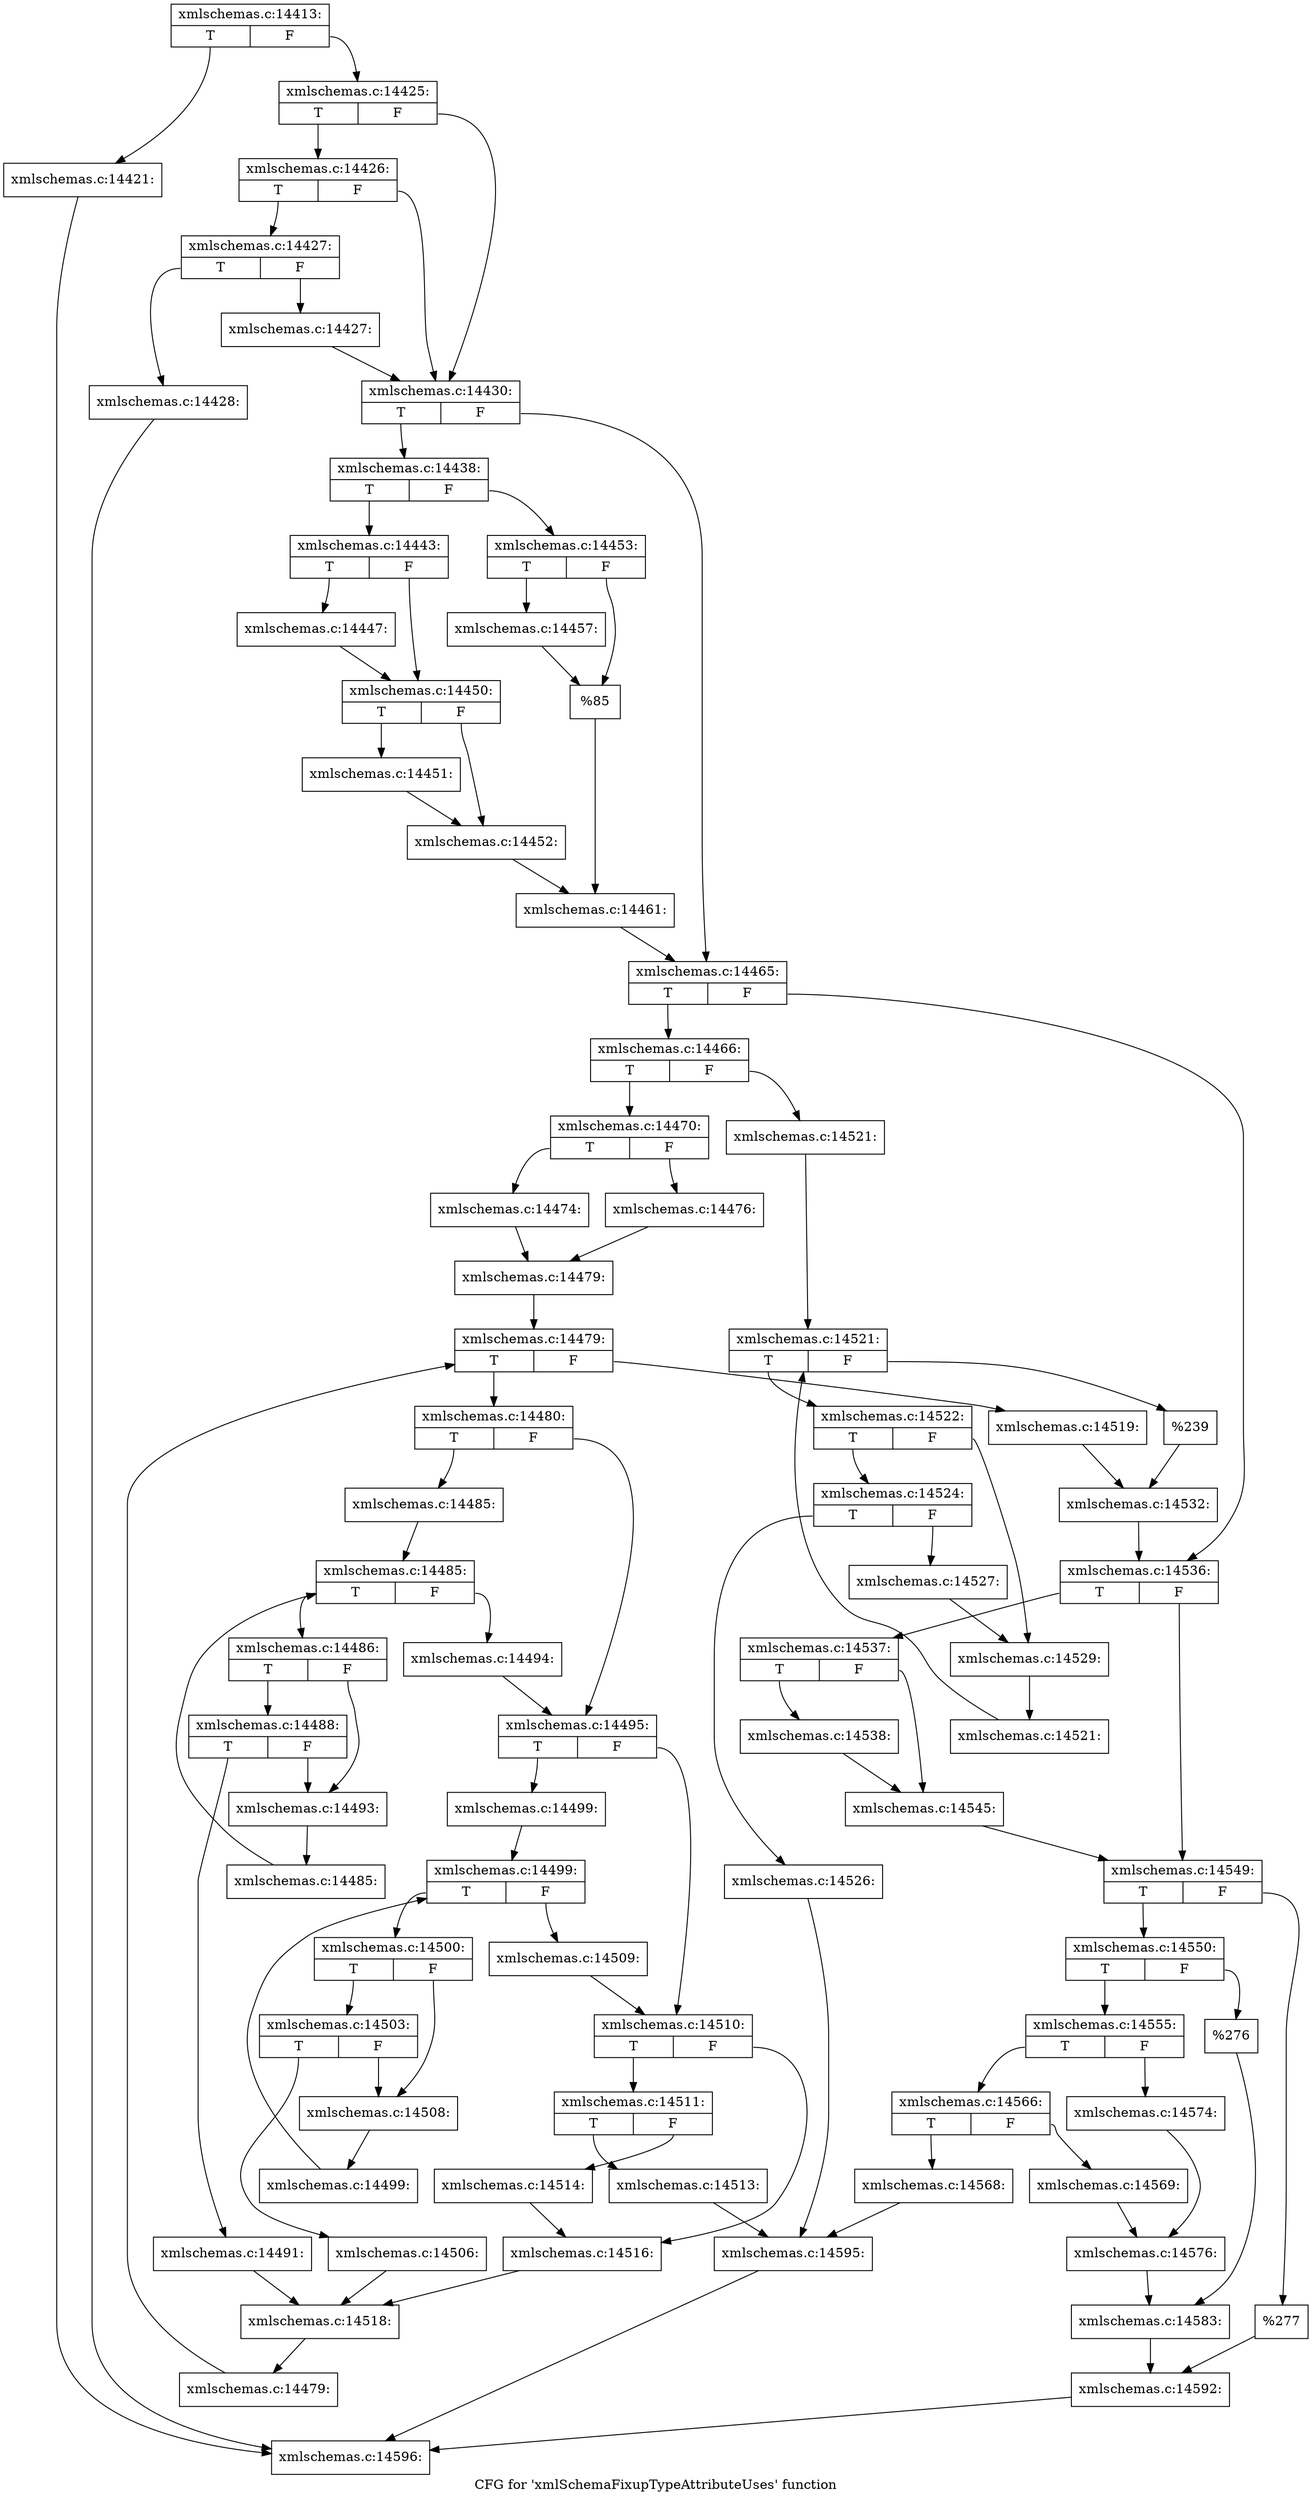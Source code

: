digraph "CFG for 'xmlSchemaFixupTypeAttributeUses' function" {
	label="CFG for 'xmlSchemaFixupTypeAttributeUses' function";

	Node0x5294e70 [shape=record,label="{xmlschemas.c:14413:|{<s0>T|<s1>F}}"];
	Node0x5294e70:s0 -> Node0x529d920;
	Node0x5294e70:s1 -> Node0x529d970;
	Node0x529d920 [shape=record,label="{xmlschemas.c:14421:}"];
	Node0x529d920 -> Node0x5294ab0;
	Node0x529d970 [shape=record,label="{xmlschemas.c:14425:|{<s0>T|<s1>F}}"];
	Node0x529d970:s0 -> Node0x529e870;
	Node0x529d970:s1 -> Node0x529e820;
	Node0x529e870 [shape=record,label="{xmlschemas.c:14426:|{<s0>T|<s1>F}}"];
	Node0x529e870:s0 -> Node0x529e7d0;
	Node0x529e870:s1 -> Node0x529e820;
	Node0x529e7d0 [shape=record,label="{xmlschemas.c:14427:|{<s0>T|<s1>F}}"];
	Node0x529e7d0:s0 -> Node0x529ef50;
	Node0x529e7d0:s1 -> Node0x529efa0;
	Node0x529ef50 [shape=record,label="{xmlschemas.c:14428:}"];
	Node0x529ef50 -> Node0x5294ab0;
	Node0x529efa0 [shape=record,label="{xmlschemas.c:14427:}"];
	Node0x529efa0 -> Node0x529e820;
	Node0x529e820 [shape=record,label="{xmlschemas.c:14430:|{<s0>T|<s1>F}}"];
	Node0x529e820:s0 -> Node0x529fc80;
	Node0x529e820:s1 -> Node0x529fcd0;
	Node0x529fc80 [shape=record,label="{xmlschemas.c:14438:|{<s0>T|<s1>F}}"];
	Node0x529fc80:s0 -> Node0x52a0090;
	Node0x529fc80:s1 -> Node0x52a0130;
	Node0x52a0090 [shape=record,label="{xmlschemas.c:14443:|{<s0>T|<s1>F}}"];
	Node0x52a0090:s0 -> Node0x52a0550;
	Node0x52a0090:s1 -> Node0x52a05a0;
	Node0x52a0550 [shape=record,label="{xmlschemas.c:14447:}"];
	Node0x52a0550 -> Node0x52a05a0;
	Node0x52a05a0 [shape=record,label="{xmlschemas.c:14450:|{<s0>T|<s1>F}}"];
	Node0x52a05a0:s0 -> Node0x52a13d0;
	Node0x52a05a0:s1 -> Node0x52a1420;
	Node0x52a13d0 [shape=record,label="{xmlschemas.c:14451:}"];
	Node0x52a13d0 -> Node0x52a1420;
	Node0x52a1420 [shape=record,label="{xmlschemas.c:14452:}"];
	Node0x52a1420 -> Node0x52a00e0;
	Node0x52a0130 [shape=record,label="{xmlschemas.c:14453:|{<s0>T|<s1>F}}"];
	Node0x52a0130:s0 -> Node0x52a1dd0;
	Node0x52a0130:s1 -> Node0x52a1e20;
	Node0x52a1dd0 [shape=record,label="{xmlschemas.c:14457:}"];
	Node0x52a1dd0 -> Node0x52a1e20;
	Node0x52a1e20 [shape=record,label="{%85}"];
	Node0x52a1e20 -> Node0x52a00e0;
	Node0x52a00e0 [shape=record,label="{xmlschemas.c:14461:}"];
	Node0x52a00e0 -> Node0x529fcd0;
	Node0x529fcd0 [shape=record,label="{xmlschemas.c:14465:|{<s0>T|<s1>F}}"];
	Node0x529fcd0:s0 -> Node0x52a2b40;
	Node0x529fcd0:s1 -> Node0x52a2b90;
	Node0x52a2b40 [shape=record,label="{xmlschemas.c:14466:|{<s0>T|<s1>F}}"];
	Node0x52a2b40:s0 -> Node0x52a3710;
	Node0x52a2b40:s1 -> Node0x52a37b0;
	Node0x52a3710 [shape=record,label="{xmlschemas.c:14470:|{<s0>T|<s1>F}}"];
	Node0x52a3710:s0 -> Node0x52a4170;
	Node0x52a3710:s1 -> Node0x52a4210;
	Node0x52a4170 [shape=record,label="{xmlschemas.c:14474:}"];
	Node0x52a4170 -> Node0x52a41c0;
	Node0x52a4210 [shape=record,label="{xmlschemas.c:14476:}"];
	Node0x52a4210 -> Node0x52a41c0;
	Node0x52a41c0 [shape=record,label="{xmlschemas.c:14479:}"];
	Node0x52a41c0 -> Node0x52a4ad0;
	Node0x52a4ad0 [shape=record,label="{xmlschemas.c:14479:|{<s0>T|<s1>F}}"];
	Node0x52a4ad0:s0 -> Node0x52a4db0;
	Node0x52a4ad0:s1 -> Node0x52a4930;
	Node0x52a4db0 [shape=record,label="{xmlschemas.c:14480:|{<s0>T|<s1>F}}"];
	Node0x52a4db0:s0 -> Node0x52a5680;
	Node0x52a4db0:s1 -> Node0x52a56d0;
	Node0x52a5680 [shape=record,label="{xmlschemas.c:14485:}"];
	Node0x52a5680 -> Node0x52a5b00;
	Node0x52a5b00 [shape=record,label="{xmlschemas.c:14485:|{<s0>T|<s1>F}}"];
	Node0x52a5b00:s0 -> Node0x52a5de0;
	Node0x52a5b00:s1 -> Node0x52a5960;
	Node0x52a5de0 [shape=record,label="{xmlschemas.c:14486:|{<s0>T|<s1>F}}"];
	Node0x52a5de0:s0 -> Node0x52a6750;
	Node0x52a5de0:s1 -> Node0x52a6700;
	Node0x52a6750 [shape=record,label="{xmlschemas.c:14488:|{<s0>T|<s1>F}}"];
	Node0x52a6750:s0 -> Node0x52a66b0;
	Node0x52a6750:s1 -> Node0x52a6700;
	Node0x52a66b0 [shape=record,label="{xmlschemas.c:14491:}"];
	Node0x52a66b0 -> Node0x52a7260;
	Node0x52a6700 [shape=record,label="{xmlschemas.c:14493:}"];
	Node0x52a6700 -> Node0x52a5d50;
	Node0x52a5d50 [shape=record,label="{xmlschemas.c:14485:}"];
	Node0x52a5d50 -> Node0x52a5b00;
	Node0x52a5960 [shape=record,label="{xmlschemas.c:14494:}"];
	Node0x52a5960 -> Node0x52a56d0;
	Node0x52a56d0 [shape=record,label="{xmlschemas.c:14495:|{<s0>T|<s1>F}}"];
	Node0x52a56d0:s0 -> Node0x4fd4360;
	Node0x52a56d0:s1 -> Node0x4fd43b0;
	Node0x4fd4360 [shape=record,label="{xmlschemas.c:14499:}"];
	Node0x4fd4360 -> Node0x4fd47e0;
	Node0x4fd47e0 [shape=record,label="{xmlschemas.c:14499:|{<s0>T|<s1>F}}"];
	Node0x4fd47e0:s0 -> Node0x4fd4ac0;
	Node0x4fd47e0:s1 -> Node0x4fd4640;
	Node0x4fd4ac0 [shape=record,label="{xmlschemas.c:14500:|{<s0>T|<s1>F}}"];
	Node0x4fd4ac0:s0 -> Node0x4fd5300;
	Node0x4fd4ac0:s1 -> Node0x4fd52b0;
	Node0x4fd5300 [shape=record,label="{xmlschemas.c:14503:|{<s0>T|<s1>F}}"];
	Node0x4fd5300:s0 -> Node0x4fd5260;
	Node0x4fd5300:s1 -> Node0x4fd52b0;
	Node0x4fd5260 [shape=record,label="{xmlschemas.c:14506:}"];
	Node0x4fd5260 -> Node0x52a7260;
	Node0x4fd52b0 [shape=record,label="{xmlschemas.c:14508:}"];
	Node0x4fd52b0 -> Node0x4fd4a30;
	Node0x4fd4a30 [shape=record,label="{xmlschemas.c:14499:}"];
	Node0x4fd4a30 -> Node0x4fd47e0;
	Node0x4fd4640 [shape=record,label="{xmlschemas.c:14509:}"];
	Node0x4fd4640 -> Node0x4fd43b0;
	Node0x4fd43b0 [shape=record,label="{xmlschemas.c:14510:|{<s0>T|<s1>F}}"];
	Node0x4fd43b0:s0 -> Node0x4fd6670;
	Node0x4fd43b0:s1 -> Node0x4fd66c0;
	Node0x4fd6670 [shape=record,label="{xmlschemas.c:14511:|{<s0>T|<s1>F}}"];
	Node0x4fd6670:s0 -> Node0x4fd6d30;
	Node0x4fd6670:s1 -> Node0x4fd6d80;
	Node0x4fd6d30 [shape=record,label="{xmlschemas.c:14513:}"];
	Node0x4fd6d30 -> Node0x4fd7190;
	Node0x4fd6d80 [shape=record,label="{xmlschemas.c:14514:}"];
	Node0x4fd6d80 -> Node0x4fd66c0;
	Node0x4fd66c0 [shape=record,label="{xmlschemas.c:14516:}"];
	Node0x4fd66c0 -> Node0x52a7260;
	Node0x52a7260 [shape=record,label="{xmlschemas.c:14518:}"];
	Node0x52a7260 -> Node0x52a4d20;
	Node0x52a4d20 [shape=record,label="{xmlschemas.c:14479:}"];
	Node0x52a4d20 -> Node0x52a4ad0;
	Node0x52a4930 [shape=record,label="{xmlschemas.c:14519:}"];
	Node0x52a4930 -> Node0x52a3760;
	Node0x52a37b0 [shape=record,label="{xmlschemas.c:14521:}"];
	Node0x52a37b0 -> Node0x4fd7fe0;
	Node0x4fd7fe0 [shape=record,label="{xmlschemas.c:14521:|{<s0>T|<s1>F}}"];
	Node0x4fd7fe0:s0 -> Node0x52b0100;
	Node0x4fd7fe0:s1 -> Node0x4fd7e40;
	Node0x52b0100 [shape=record,label="{xmlschemas.c:14522:|{<s0>T|<s1>F}}"];
	Node0x52b0100:s0 -> Node0x52b09d0;
	Node0x52b0100:s1 -> Node0x52b0a20;
	Node0x52b09d0 [shape=record,label="{xmlschemas.c:14524:|{<s0>T|<s1>F}}"];
	Node0x52b09d0:s0 -> Node0x52b1090;
	Node0x52b09d0:s1 -> Node0x52b10e0;
	Node0x52b1090 [shape=record,label="{xmlschemas.c:14526:}"];
	Node0x52b1090 -> Node0x4fd7190;
	Node0x52b10e0 [shape=record,label="{xmlschemas.c:14527:}"];
	Node0x52b10e0 -> Node0x52b0a20;
	Node0x52b0a20 [shape=record,label="{xmlschemas.c:14529:}"];
	Node0x52b0a20 -> Node0x4fd81b0;
	Node0x4fd81b0 [shape=record,label="{xmlschemas.c:14521:}"];
	Node0x4fd81b0 -> Node0x4fd7fe0;
	Node0x4fd7e40 [shape=record,label="{%239}"];
	Node0x4fd7e40 -> Node0x52a3760;
	Node0x52a3760 [shape=record,label="{xmlschemas.c:14532:}"];
	Node0x52a3760 -> Node0x52a2b90;
	Node0x52a2b90 [shape=record,label="{xmlschemas.c:14536:|{<s0>T|<s1>F}}"];
	Node0x52a2b90:s0 -> Node0x52b22a0;
	Node0x52a2b90:s1 -> Node0x52b22f0;
	Node0x52b22a0 [shape=record,label="{xmlschemas.c:14537:|{<s0>T|<s1>F}}"];
	Node0x52b22a0:s0 -> Node0x52b25f0;
	Node0x52b22a0:s1 -> Node0x52b2640;
	Node0x52b25f0 [shape=record,label="{xmlschemas.c:14538:}"];
	Node0x52b25f0 -> Node0x52b2640;
	Node0x52b2640 [shape=record,label="{xmlschemas.c:14545:}"];
	Node0x52b2640 -> Node0x52b22f0;
	Node0x52b22f0 [shape=record,label="{xmlschemas.c:14549:|{<s0>T|<s1>F}}"];
	Node0x52b22f0:s0 -> Node0x52b3010;
	Node0x52b22f0:s1 -> Node0x52b30b0;
	Node0x52b3010 [shape=record,label="{xmlschemas.c:14550:|{<s0>T|<s1>F}}"];
	Node0x52b3010:s0 -> Node0x52b3530;
	Node0x52b3010:s1 -> Node0x52b35d0;
	Node0x52b3530 [shape=record,label="{xmlschemas.c:14555:|{<s0>T|<s1>F}}"];
	Node0x52b3530:s0 -> Node0x52b3ac0;
	Node0x52b3530:s1 -> Node0x52b3b60;
	Node0x52b3ac0 [shape=record,label="{xmlschemas.c:14566:|{<s0>T|<s1>F}}"];
	Node0x52b3ac0:s0 -> Node0x52b3ff0;
	Node0x52b3ac0:s1 -> Node0x52b4040;
	Node0x52b3ff0 [shape=record,label="{xmlschemas.c:14568:}"];
	Node0x52b3ff0 -> Node0x4fd7190;
	Node0x52b4040 [shape=record,label="{xmlschemas.c:14569:}"];
	Node0x52b4040 -> Node0x52b3b10;
	Node0x52b3b60 [shape=record,label="{xmlschemas.c:14574:}"];
	Node0x52b3b60 -> Node0x52b3b10;
	Node0x52b3b10 [shape=record,label="{xmlschemas.c:14576:}"];
	Node0x52b3b10 -> Node0x52b3580;
	Node0x52b35d0 [shape=record,label="{%276}"];
	Node0x52b35d0 -> Node0x52b3580;
	Node0x52b3580 [shape=record,label="{xmlschemas.c:14583:}"];
	Node0x52b3580 -> Node0x52b3060;
	Node0x52b30b0 [shape=record,label="{%277}"];
	Node0x52b30b0 -> Node0x52b3060;
	Node0x52b3060 [shape=record,label="{xmlschemas.c:14592:}"];
	Node0x52b3060 -> Node0x5294ab0;
	Node0x4fd7190 [shape=record,label="{xmlschemas.c:14595:}"];
	Node0x4fd7190 -> Node0x5294ab0;
	Node0x5294ab0 [shape=record,label="{xmlschemas.c:14596:}"];
}
